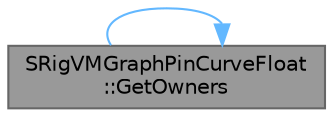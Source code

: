 digraph "SRigVMGraphPinCurveFloat::GetOwners"
{
 // INTERACTIVE_SVG=YES
 // LATEX_PDF_SIZE
  bgcolor="transparent";
  edge [fontname=Helvetica,fontsize=10,labelfontname=Helvetica,labelfontsize=10];
  node [fontname=Helvetica,fontsize=10,shape=box,height=0.2,width=0.4];
  rankdir="LR";
  Node1 [id="Node000001",label="SRigVMGraphPinCurveFloat\l::GetOwners",height=0.2,width=0.4,color="gray40", fillcolor="grey60", style="filled", fontcolor="black",tooltip="Returns the owner(s) of the curve."];
  Node1 -> Node1 [id="edge1_Node000001_Node000001",color="steelblue1",style="solid",tooltip=" "];
}
